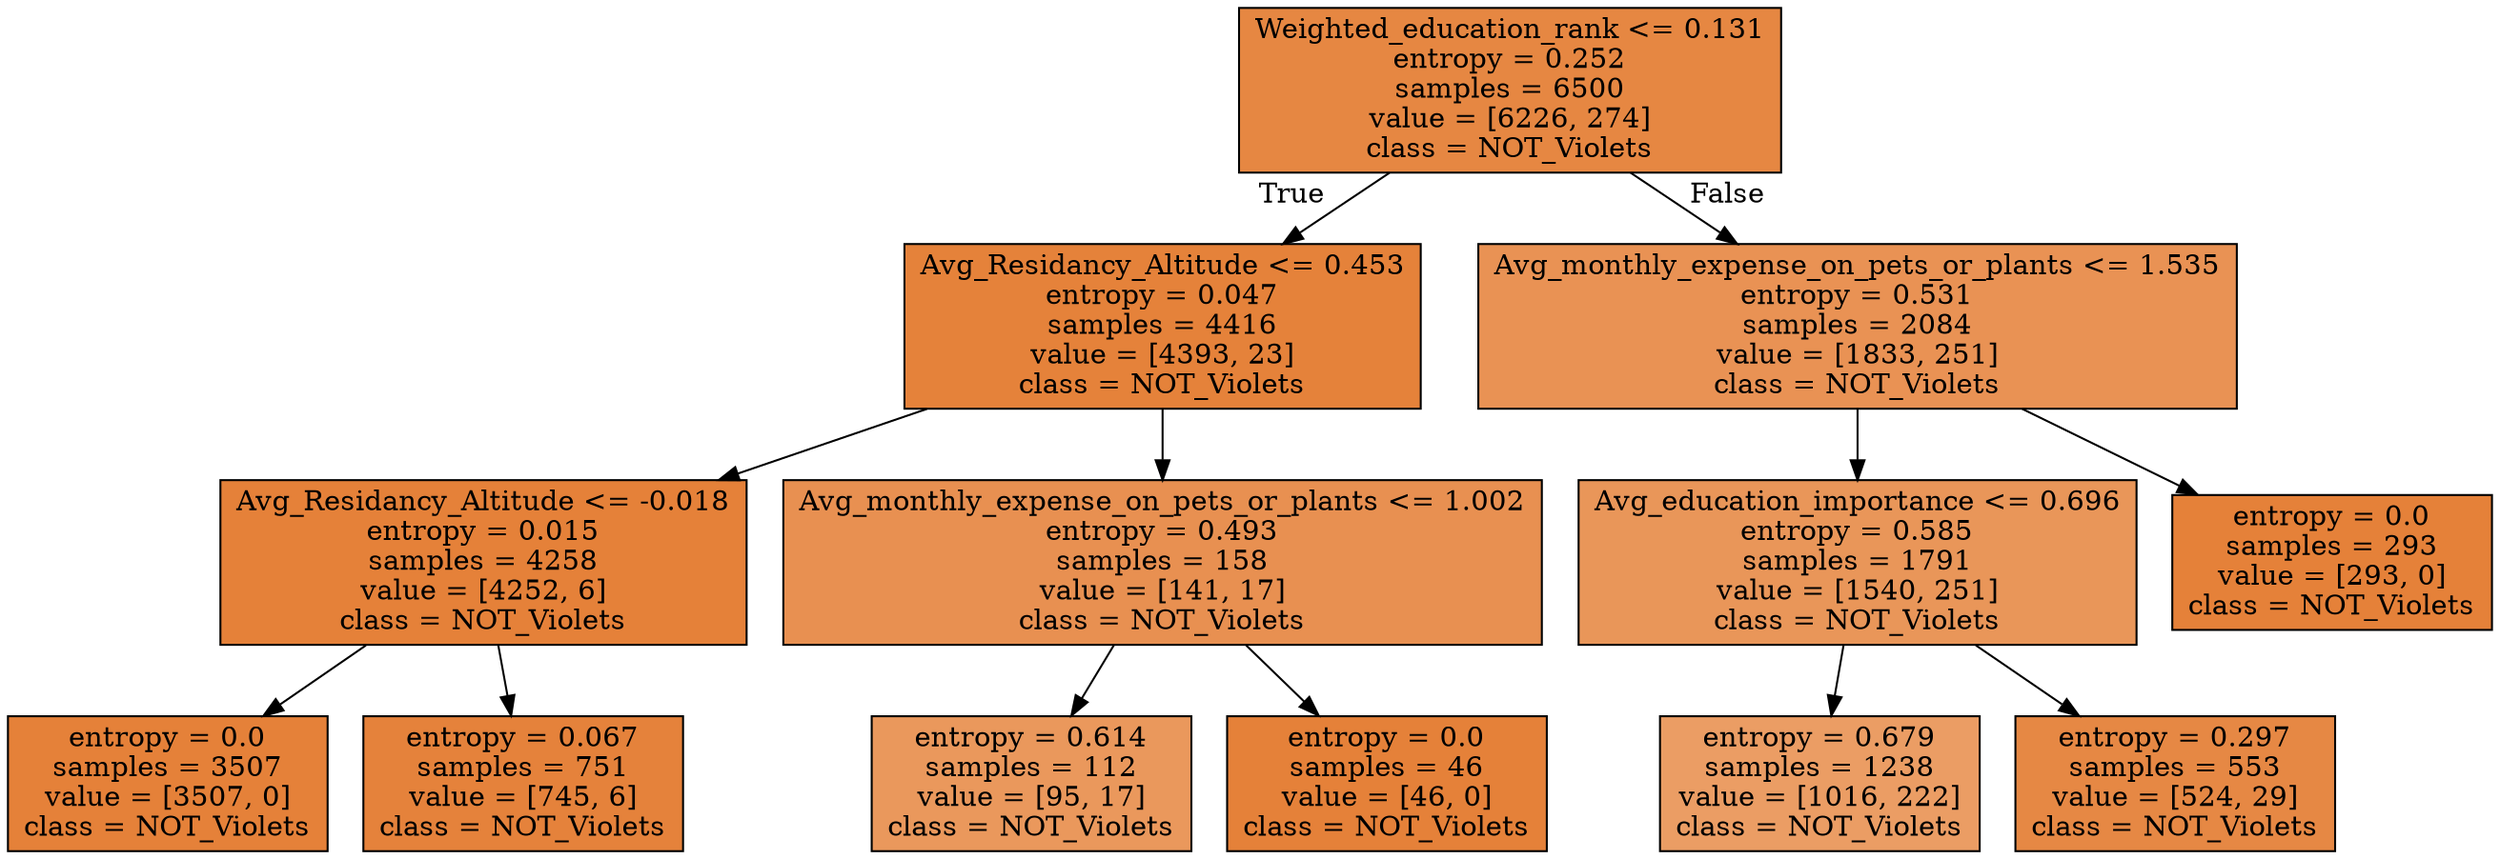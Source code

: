 digraph Tree {
node [shape=box, style="filled", color="black"] ;
0 [label="Weighted_education_rank <= 0.131\nentropy = 0.252\nsamples = 6500\nvalue = [6226, 274]\nclass = NOT_Violets", fillcolor="#e68742"] ;
1 [label="Avg_Residancy_Altitude <= 0.453\nentropy = 0.047\nsamples = 4416\nvalue = [4393, 23]\nclass = NOT_Violets", fillcolor="#e5823a"] ;
0 -> 1 [labeldistance=2.5, labelangle=45, headlabel="True"] ;
2 [label="Avg_Residancy_Altitude <= -0.018\nentropy = 0.015\nsamples = 4258\nvalue = [4252, 6]\nclass = NOT_Violets", fillcolor="#e58139"] ;
1 -> 2 ;
3 [label="entropy = 0.0\nsamples = 3507\nvalue = [3507, 0]\nclass = NOT_Violets", fillcolor="#e58139"] ;
2 -> 3 ;
4 [label="entropy = 0.067\nsamples = 751\nvalue = [745, 6]\nclass = NOT_Violets", fillcolor="#e5823b"] ;
2 -> 4 ;
5 [label="Avg_monthly_expense_on_pets_or_plants <= 1.002\nentropy = 0.493\nsamples = 158\nvalue = [141, 17]\nclass = NOT_Violets", fillcolor="#e89051"] ;
1 -> 5 ;
6 [label="entropy = 0.614\nsamples = 112\nvalue = [95, 17]\nclass = NOT_Violets", fillcolor="#ea985c"] ;
5 -> 6 ;
7 [label="entropy = 0.0\nsamples = 46\nvalue = [46, 0]\nclass = NOT_Violets", fillcolor="#e58139"] ;
5 -> 7 ;
8 [label="Avg_monthly_expense_on_pets_or_plants <= 1.535\nentropy = 0.531\nsamples = 2084\nvalue = [1833, 251]\nclass = NOT_Violets", fillcolor="#e99254"] ;
0 -> 8 [labeldistance=2.5, labelangle=-45, headlabel="False"] ;
9 [label="Avg_education_importance <= 0.696\nentropy = 0.585\nsamples = 1791\nvalue = [1540, 251]\nclass = NOT_Violets", fillcolor="#e99659"] ;
8 -> 9 ;
10 [label="entropy = 0.679\nsamples = 1238\nvalue = [1016, 222]\nclass = NOT_Violets", fillcolor="#eb9d64"] ;
9 -> 10 ;
11 [label="entropy = 0.297\nsamples = 553\nvalue = [524, 29]\nclass = NOT_Violets", fillcolor="#e68844"] ;
9 -> 11 ;
12 [label="entropy = 0.0\nsamples = 293\nvalue = [293, 0]\nclass = NOT_Violets", fillcolor="#e58139"] ;
8 -> 12 ;
}